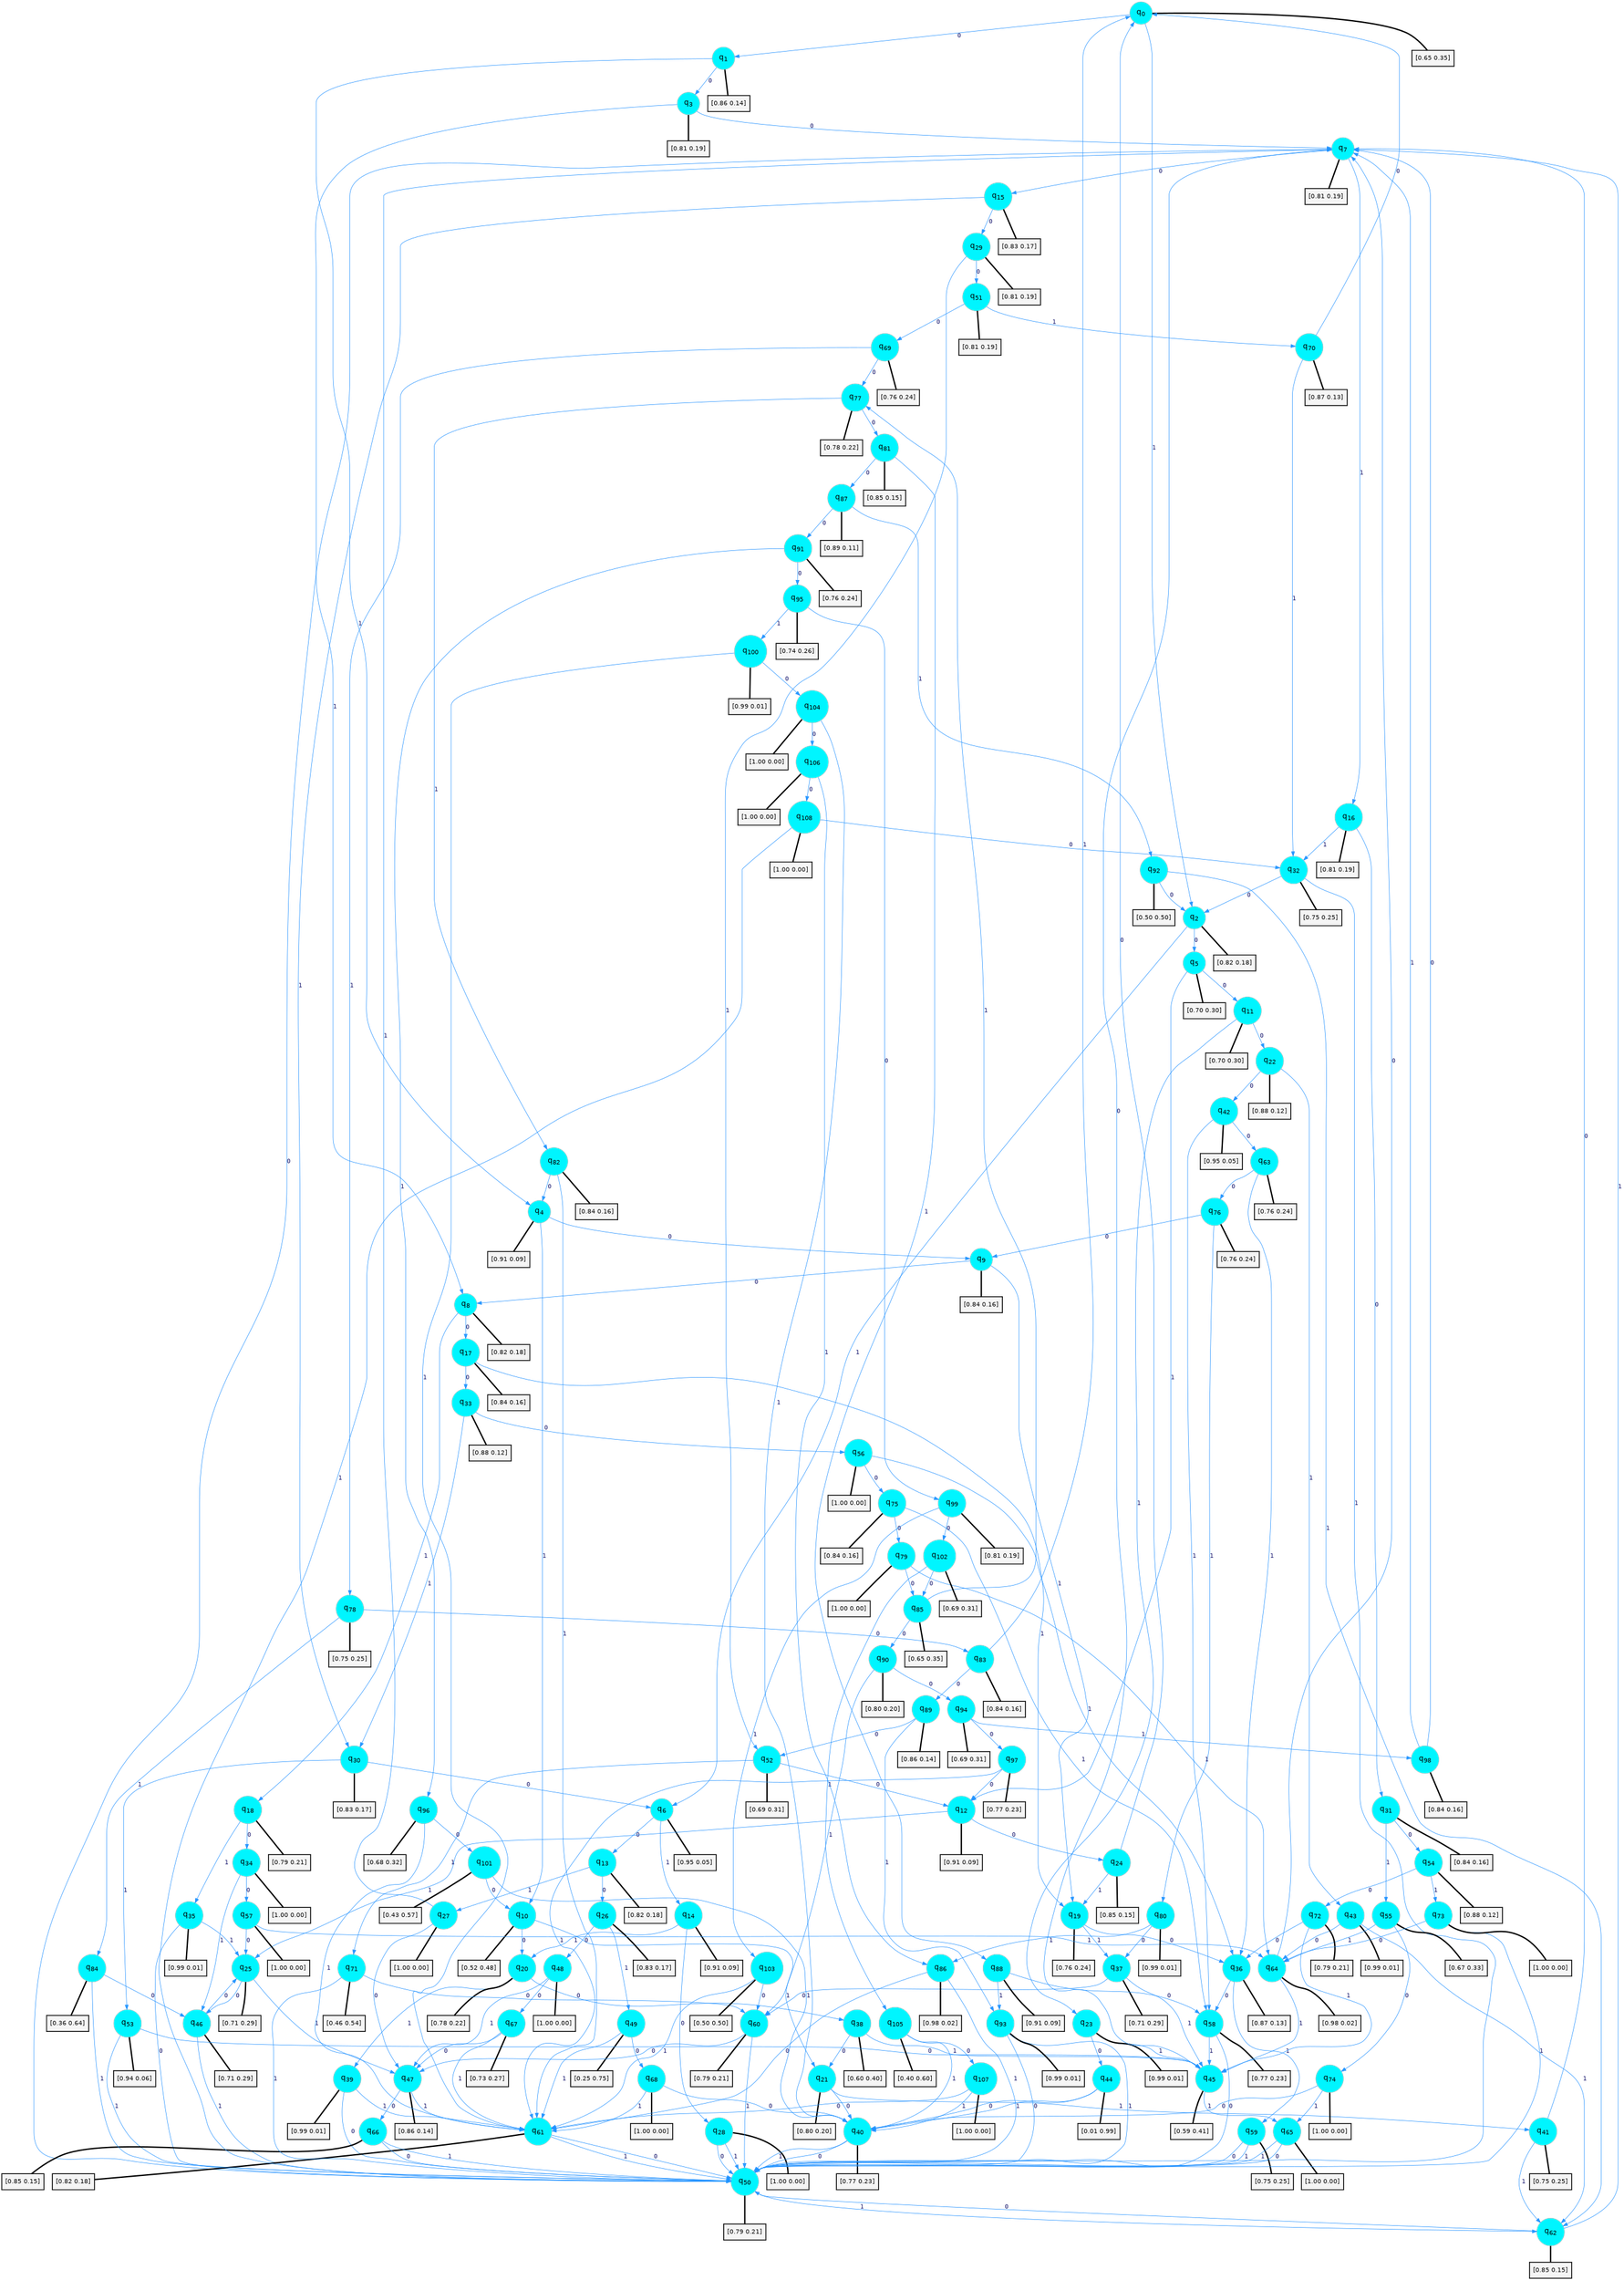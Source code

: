 digraph G {
graph [
bgcolor=transparent, dpi=300, rankdir=TD, size="40,25"];
node [
color=gray, fillcolor=turquoise1, fontcolor=black, fontname=Helvetica, fontsize=16, fontweight=bold, shape=circle, style=filled];
edge [
arrowsize=1, color=dodgerblue1, fontcolor=midnightblue, fontname=courier, fontweight=bold, penwidth=1, style=solid, weight=20];
0[label=<q<SUB>0</SUB>>];
1[label=<q<SUB>1</SUB>>];
2[label=<q<SUB>2</SUB>>];
3[label=<q<SUB>3</SUB>>];
4[label=<q<SUB>4</SUB>>];
5[label=<q<SUB>5</SUB>>];
6[label=<q<SUB>6</SUB>>];
7[label=<q<SUB>7</SUB>>];
8[label=<q<SUB>8</SUB>>];
9[label=<q<SUB>9</SUB>>];
10[label=<q<SUB>10</SUB>>];
11[label=<q<SUB>11</SUB>>];
12[label=<q<SUB>12</SUB>>];
13[label=<q<SUB>13</SUB>>];
14[label=<q<SUB>14</SUB>>];
15[label=<q<SUB>15</SUB>>];
16[label=<q<SUB>16</SUB>>];
17[label=<q<SUB>17</SUB>>];
18[label=<q<SUB>18</SUB>>];
19[label=<q<SUB>19</SUB>>];
20[label=<q<SUB>20</SUB>>];
21[label=<q<SUB>21</SUB>>];
22[label=<q<SUB>22</SUB>>];
23[label=<q<SUB>23</SUB>>];
24[label=<q<SUB>24</SUB>>];
25[label=<q<SUB>25</SUB>>];
26[label=<q<SUB>26</SUB>>];
27[label=<q<SUB>27</SUB>>];
28[label=<q<SUB>28</SUB>>];
29[label=<q<SUB>29</SUB>>];
30[label=<q<SUB>30</SUB>>];
31[label=<q<SUB>31</SUB>>];
32[label=<q<SUB>32</SUB>>];
33[label=<q<SUB>33</SUB>>];
34[label=<q<SUB>34</SUB>>];
35[label=<q<SUB>35</SUB>>];
36[label=<q<SUB>36</SUB>>];
37[label=<q<SUB>37</SUB>>];
38[label=<q<SUB>38</SUB>>];
39[label=<q<SUB>39</SUB>>];
40[label=<q<SUB>40</SUB>>];
41[label=<q<SUB>41</SUB>>];
42[label=<q<SUB>42</SUB>>];
43[label=<q<SUB>43</SUB>>];
44[label=<q<SUB>44</SUB>>];
45[label=<q<SUB>45</SUB>>];
46[label=<q<SUB>46</SUB>>];
47[label=<q<SUB>47</SUB>>];
48[label=<q<SUB>48</SUB>>];
49[label=<q<SUB>49</SUB>>];
50[label=<q<SUB>50</SUB>>];
51[label=<q<SUB>51</SUB>>];
52[label=<q<SUB>52</SUB>>];
53[label=<q<SUB>53</SUB>>];
54[label=<q<SUB>54</SUB>>];
55[label=<q<SUB>55</SUB>>];
56[label=<q<SUB>56</SUB>>];
57[label=<q<SUB>57</SUB>>];
58[label=<q<SUB>58</SUB>>];
59[label=<q<SUB>59</SUB>>];
60[label=<q<SUB>60</SUB>>];
61[label=<q<SUB>61</SUB>>];
62[label=<q<SUB>62</SUB>>];
63[label=<q<SUB>63</SUB>>];
64[label=<q<SUB>64</SUB>>];
65[label=<q<SUB>65</SUB>>];
66[label=<q<SUB>66</SUB>>];
67[label=<q<SUB>67</SUB>>];
68[label=<q<SUB>68</SUB>>];
69[label=<q<SUB>69</SUB>>];
70[label=<q<SUB>70</SUB>>];
71[label=<q<SUB>71</SUB>>];
72[label=<q<SUB>72</SUB>>];
73[label=<q<SUB>73</SUB>>];
74[label=<q<SUB>74</SUB>>];
75[label=<q<SUB>75</SUB>>];
76[label=<q<SUB>76</SUB>>];
77[label=<q<SUB>77</SUB>>];
78[label=<q<SUB>78</SUB>>];
79[label=<q<SUB>79</SUB>>];
80[label=<q<SUB>80</SUB>>];
81[label=<q<SUB>81</SUB>>];
82[label=<q<SUB>82</SUB>>];
83[label=<q<SUB>83</SUB>>];
84[label=<q<SUB>84</SUB>>];
85[label=<q<SUB>85</SUB>>];
86[label=<q<SUB>86</SUB>>];
87[label=<q<SUB>87</SUB>>];
88[label=<q<SUB>88</SUB>>];
89[label=<q<SUB>89</SUB>>];
90[label=<q<SUB>90</SUB>>];
91[label=<q<SUB>91</SUB>>];
92[label=<q<SUB>92</SUB>>];
93[label=<q<SUB>93</SUB>>];
94[label=<q<SUB>94</SUB>>];
95[label=<q<SUB>95</SUB>>];
96[label=<q<SUB>96</SUB>>];
97[label=<q<SUB>97</SUB>>];
98[label=<q<SUB>98</SUB>>];
99[label=<q<SUB>99</SUB>>];
100[label=<q<SUB>100</SUB>>];
101[label=<q<SUB>101</SUB>>];
102[label=<q<SUB>102</SUB>>];
103[label=<q<SUB>103</SUB>>];
104[label=<q<SUB>104</SUB>>];
105[label=<q<SUB>105</SUB>>];
106[label=<q<SUB>106</SUB>>];
107[label=<q<SUB>107</SUB>>];
108[label=<q<SUB>108</SUB>>];
109[label="[0.65 0.35]", shape=box,fontcolor=black, fontname=Helvetica, fontsize=14, penwidth=2, fillcolor=whitesmoke,color=black];
110[label="[0.86 0.14]", shape=box,fontcolor=black, fontname=Helvetica, fontsize=14, penwidth=2, fillcolor=whitesmoke,color=black];
111[label="[0.82 0.18]", shape=box,fontcolor=black, fontname=Helvetica, fontsize=14, penwidth=2, fillcolor=whitesmoke,color=black];
112[label="[0.81 0.19]", shape=box,fontcolor=black, fontname=Helvetica, fontsize=14, penwidth=2, fillcolor=whitesmoke,color=black];
113[label="[0.91 0.09]", shape=box,fontcolor=black, fontname=Helvetica, fontsize=14, penwidth=2, fillcolor=whitesmoke,color=black];
114[label="[0.70 0.30]", shape=box,fontcolor=black, fontname=Helvetica, fontsize=14, penwidth=2, fillcolor=whitesmoke,color=black];
115[label="[0.95 0.05]", shape=box,fontcolor=black, fontname=Helvetica, fontsize=14, penwidth=2, fillcolor=whitesmoke,color=black];
116[label="[0.81 0.19]", shape=box,fontcolor=black, fontname=Helvetica, fontsize=14, penwidth=2, fillcolor=whitesmoke,color=black];
117[label="[0.82 0.18]", shape=box,fontcolor=black, fontname=Helvetica, fontsize=14, penwidth=2, fillcolor=whitesmoke,color=black];
118[label="[0.84 0.16]", shape=box,fontcolor=black, fontname=Helvetica, fontsize=14, penwidth=2, fillcolor=whitesmoke,color=black];
119[label="[0.52 0.48]", shape=box,fontcolor=black, fontname=Helvetica, fontsize=14, penwidth=2, fillcolor=whitesmoke,color=black];
120[label="[0.70 0.30]", shape=box,fontcolor=black, fontname=Helvetica, fontsize=14, penwidth=2, fillcolor=whitesmoke,color=black];
121[label="[0.91 0.09]", shape=box,fontcolor=black, fontname=Helvetica, fontsize=14, penwidth=2, fillcolor=whitesmoke,color=black];
122[label="[0.82 0.18]", shape=box,fontcolor=black, fontname=Helvetica, fontsize=14, penwidth=2, fillcolor=whitesmoke,color=black];
123[label="[0.91 0.09]", shape=box,fontcolor=black, fontname=Helvetica, fontsize=14, penwidth=2, fillcolor=whitesmoke,color=black];
124[label="[0.83 0.17]", shape=box,fontcolor=black, fontname=Helvetica, fontsize=14, penwidth=2, fillcolor=whitesmoke,color=black];
125[label="[0.81 0.19]", shape=box,fontcolor=black, fontname=Helvetica, fontsize=14, penwidth=2, fillcolor=whitesmoke,color=black];
126[label="[0.84 0.16]", shape=box,fontcolor=black, fontname=Helvetica, fontsize=14, penwidth=2, fillcolor=whitesmoke,color=black];
127[label="[0.79 0.21]", shape=box,fontcolor=black, fontname=Helvetica, fontsize=14, penwidth=2, fillcolor=whitesmoke,color=black];
128[label="[0.76 0.24]", shape=box,fontcolor=black, fontname=Helvetica, fontsize=14, penwidth=2, fillcolor=whitesmoke,color=black];
129[label="[0.78 0.22]", shape=box,fontcolor=black, fontname=Helvetica, fontsize=14, penwidth=2, fillcolor=whitesmoke,color=black];
130[label="[0.80 0.20]", shape=box,fontcolor=black, fontname=Helvetica, fontsize=14, penwidth=2, fillcolor=whitesmoke,color=black];
131[label="[0.88 0.12]", shape=box,fontcolor=black, fontname=Helvetica, fontsize=14, penwidth=2, fillcolor=whitesmoke,color=black];
132[label="[0.99 0.01]", shape=box,fontcolor=black, fontname=Helvetica, fontsize=14, penwidth=2, fillcolor=whitesmoke,color=black];
133[label="[0.85 0.15]", shape=box,fontcolor=black, fontname=Helvetica, fontsize=14, penwidth=2, fillcolor=whitesmoke,color=black];
134[label="[0.71 0.29]", shape=box,fontcolor=black, fontname=Helvetica, fontsize=14, penwidth=2, fillcolor=whitesmoke,color=black];
135[label="[0.83 0.17]", shape=box,fontcolor=black, fontname=Helvetica, fontsize=14, penwidth=2, fillcolor=whitesmoke,color=black];
136[label="[1.00 0.00]", shape=box,fontcolor=black, fontname=Helvetica, fontsize=14, penwidth=2, fillcolor=whitesmoke,color=black];
137[label="[1.00 0.00]", shape=box,fontcolor=black, fontname=Helvetica, fontsize=14, penwidth=2, fillcolor=whitesmoke,color=black];
138[label="[0.81 0.19]", shape=box,fontcolor=black, fontname=Helvetica, fontsize=14, penwidth=2, fillcolor=whitesmoke,color=black];
139[label="[0.83 0.17]", shape=box,fontcolor=black, fontname=Helvetica, fontsize=14, penwidth=2, fillcolor=whitesmoke,color=black];
140[label="[0.84 0.16]", shape=box,fontcolor=black, fontname=Helvetica, fontsize=14, penwidth=2, fillcolor=whitesmoke,color=black];
141[label="[0.75 0.25]", shape=box,fontcolor=black, fontname=Helvetica, fontsize=14, penwidth=2, fillcolor=whitesmoke,color=black];
142[label="[0.88 0.12]", shape=box,fontcolor=black, fontname=Helvetica, fontsize=14, penwidth=2, fillcolor=whitesmoke,color=black];
143[label="[1.00 0.00]", shape=box,fontcolor=black, fontname=Helvetica, fontsize=14, penwidth=2, fillcolor=whitesmoke,color=black];
144[label="[0.99 0.01]", shape=box,fontcolor=black, fontname=Helvetica, fontsize=14, penwidth=2, fillcolor=whitesmoke,color=black];
145[label="[0.87 0.13]", shape=box,fontcolor=black, fontname=Helvetica, fontsize=14, penwidth=2, fillcolor=whitesmoke,color=black];
146[label="[0.71 0.29]", shape=box,fontcolor=black, fontname=Helvetica, fontsize=14, penwidth=2, fillcolor=whitesmoke,color=black];
147[label="[0.60 0.40]", shape=box,fontcolor=black, fontname=Helvetica, fontsize=14, penwidth=2, fillcolor=whitesmoke,color=black];
148[label="[0.99 0.01]", shape=box,fontcolor=black, fontname=Helvetica, fontsize=14, penwidth=2, fillcolor=whitesmoke,color=black];
149[label="[0.77 0.23]", shape=box,fontcolor=black, fontname=Helvetica, fontsize=14, penwidth=2, fillcolor=whitesmoke,color=black];
150[label="[0.75 0.25]", shape=box,fontcolor=black, fontname=Helvetica, fontsize=14, penwidth=2, fillcolor=whitesmoke,color=black];
151[label="[0.95 0.05]", shape=box,fontcolor=black, fontname=Helvetica, fontsize=14, penwidth=2, fillcolor=whitesmoke,color=black];
152[label="[0.99 0.01]", shape=box,fontcolor=black, fontname=Helvetica, fontsize=14, penwidth=2, fillcolor=whitesmoke,color=black];
153[label="[0.01 0.99]", shape=box,fontcolor=black, fontname=Helvetica, fontsize=14, penwidth=2, fillcolor=whitesmoke,color=black];
154[label="[0.59 0.41]", shape=box,fontcolor=black, fontname=Helvetica, fontsize=14, penwidth=2, fillcolor=whitesmoke,color=black];
155[label="[0.71 0.29]", shape=box,fontcolor=black, fontname=Helvetica, fontsize=14, penwidth=2, fillcolor=whitesmoke,color=black];
156[label="[0.86 0.14]", shape=box,fontcolor=black, fontname=Helvetica, fontsize=14, penwidth=2, fillcolor=whitesmoke,color=black];
157[label="[1.00 0.00]", shape=box,fontcolor=black, fontname=Helvetica, fontsize=14, penwidth=2, fillcolor=whitesmoke,color=black];
158[label="[0.25 0.75]", shape=box,fontcolor=black, fontname=Helvetica, fontsize=14, penwidth=2, fillcolor=whitesmoke,color=black];
159[label="[0.79 0.21]", shape=box,fontcolor=black, fontname=Helvetica, fontsize=14, penwidth=2, fillcolor=whitesmoke,color=black];
160[label="[0.81 0.19]", shape=box,fontcolor=black, fontname=Helvetica, fontsize=14, penwidth=2, fillcolor=whitesmoke,color=black];
161[label="[0.69 0.31]", shape=box,fontcolor=black, fontname=Helvetica, fontsize=14, penwidth=2, fillcolor=whitesmoke,color=black];
162[label="[0.94 0.06]", shape=box,fontcolor=black, fontname=Helvetica, fontsize=14, penwidth=2, fillcolor=whitesmoke,color=black];
163[label="[0.88 0.12]", shape=box,fontcolor=black, fontname=Helvetica, fontsize=14, penwidth=2, fillcolor=whitesmoke,color=black];
164[label="[0.67 0.33]", shape=box,fontcolor=black, fontname=Helvetica, fontsize=14, penwidth=2, fillcolor=whitesmoke,color=black];
165[label="[1.00 0.00]", shape=box,fontcolor=black, fontname=Helvetica, fontsize=14, penwidth=2, fillcolor=whitesmoke,color=black];
166[label="[1.00 0.00]", shape=box,fontcolor=black, fontname=Helvetica, fontsize=14, penwidth=2, fillcolor=whitesmoke,color=black];
167[label="[0.77 0.23]", shape=box,fontcolor=black, fontname=Helvetica, fontsize=14, penwidth=2, fillcolor=whitesmoke,color=black];
168[label="[0.75 0.25]", shape=box,fontcolor=black, fontname=Helvetica, fontsize=14, penwidth=2, fillcolor=whitesmoke,color=black];
169[label="[0.79 0.21]", shape=box,fontcolor=black, fontname=Helvetica, fontsize=14, penwidth=2, fillcolor=whitesmoke,color=black];
170[label="[0.82 0.18]", shape=box,fontcolor=black, fontname=Helvetica, fontsize=14, penwidth=2, fillcolor=whitesmoke,color=black];
171[label="[0.85 0.15]", shape=box,fontcolor=black, fontname=Helvetica, fontsize=14, penwidth=2, fillcolor=whitesmoke,color=black];
172[label="[0.76 0.24]", shape=box,fontcolor=black, fontname=Helvetica, fontsize=14, penwidth=2, fillcolor=whitesmoke,color=black];
173[label="[0.98 0.02]", shape=box,fontcolor=black, fontname=Helvetica, fontsize=14, penwidth=2, fillcolor=whitesmoke,color=black];
174[label="[1.00 0.00]", shape=box,fontcolor=black, fontname=Helvetica, fontsize=14, penwidth=2, fillcolor=whitesmoke,color=black];
175[label="[0.85 0.15]", shape=box,fontcolor=black, fontname=Helvetica, fontsize=14, penwidth=2, fillcolor=whitesmoke,color=black];
176[label="[0.73 0.27]", shape=box,fontcolor=black, fontname=Helvetica, fontsize=14, penwidth=2, fillcolor=whitesmoke,color=black];
177[label="[1.00 0.00]", shape=box,fontcolor=black, fontname=Helvetica, fontsize=14, penwidth=2, fillcolor=whitesmoke,color=black];
178[label="[0.76 0.24]", shape=box,fontcolor=black, fontname=Helvetica, fontsize=14, penwidth=2, fillcolor=whitesmoke,color=black];
179[label="[0.87 0.13]", shape=box,fontcolor=black, fontname=Helvetica, fontsize=14, penwidth=2, fillcolor=whitesmoke,color=black];
180[label="[0.46 0.54]", shape=box,fontcolor=black, fontname=Helvetica, fontsize=14, penwidth=2, fillcolor=whitesmoke,color=black];
181[label="[0.79 0.21]", shape=box,fontcolor=black, fontname=Helvetica, fontsize=14, penwidth=2, fillcolor=whitesmoke,color=black];
182[label="[1.00 0.00]", shape=box,fontcolor=black, fontname=Helvetica, fontsize=14, penwidth=2, fillcolor=whitesmoke,color=black];
183[label="[1.00 0.00]", shape=box,fontcolor=black, fontname=Helvetica, fontsize=14, penwidth=2, fillcolor=whitesmoke,color=black];
184[label="[0.84 0.16]", shape=box,fontcolor=black, fontname=Helvetica, fontsize=14, penwidth=2, fillcolor=whitesmoke,color=black];
185[label="[0.76 0.24]", shape=box,fontcolor=black, fontname=Helvetica, fontsize=14, penwidth=2, fillcolor=whitesmoke,color=black];
186[label="[0.78 0.22]", shape=box,fontcolor=black, fontname=Helvetica, fontsize=14, penwidth=2, fillcolor=whitesmoke,color=black];
187[label="[0.75 0.25]", shape=box,fontcolor=black, fontname=Helvetica, fontsize=14, penwidth=2, fillcolor=whitesmoke,color=black];
188[label="[1.00 0.00]", shape=box,fontcolor=black, fontname=Helvetica, fontsize=14, penwidth=2, fillcolor=whitesmoke,color=black];
189[label="[0.99 0.01]", shape=box,fontcolor=black, fontname=Helvetica, fontsize=14, penwidth=2, fillcolor=whitesmoke,color=black];
190[label="[0.85 0.15]", shape=box,fontcolor=black, fontname=Helvetica, fontsize=14, penwidth=2, fillcolor=whitesmoke,color=black];
191[label="[0.84 0.16]", shape=box,fontcolor=black, fontname=Helvetica, fontsize=14, penwidth=2, fillcolor=whitesmoke,color=black];
192[label="[0.84 0.16]", shape=box,fontcolor=black, fontname=Helvetica, fontsize=14, penwidth=2, fillcolor=whitesmoke,color=black];
193[label="[0.36 0.64]", shape=box,fontcolor=black, fontname=Helvetica, fontsize=14, penwidth=2, fillcolor=whitesmoke,color=black];
194[label="[0.65 0.35]", shape=box,fontcolor=black, fontname=Helvetica, fontsize=14, penwidth=2, fillcolor=whitesmoke,color=black];
195[label="[0.98 0.02]", shape=box,fontcolor=black, fontname=Helvetica, fontsize=14, penwidth=2, fillcolor=whitesmoke,color=black];
196[label="[0.89 0.11]", shape=box,fontcolor=black, fontname=Helvetica, fontsize=14, penwidth=2, fillcolor=whitesmoke,color=black];
197[label="[0.91 0.09]", shape=box,fontcolor=black, fontname=Helvetica, fontsize=14, penwidth=2, fillcolor=whitesmoke,color=black];
198[label="[0.86 0.14]", shape=box,fontcolor=black, fontname=Helvetica, fontsize=14, penwidth=2, fillcolor=whitesmoke,color=black];
199[label="[0.80 0.20]", shape=box,fontcolor=black, fontname=Helvetica, fontsize=14, penwidth=2, fillcolor=whitesmoke,color=black];
200[label="[0.76 0.24]", shape=box,fontcolor=black, fontname=Helvetica, fontsize=14, penwidth=2, fillcolor=whitesmoke,color=black];
201[label="[0.50 0.50]", shape=box,fontcolor=black, fontname=Helvetica, fontsize=14, penwidth=2, fillcolor=whitesmoke,color=black];
202[label="[0.99 0.01]", shape=box,fontcolor=black, fontname=Helvetica, fontsize=14, penwidth=2, fillcolor=whitesmoke,color=black];
203[label="[0.69 0.31]", shape=box,fontcolor=black, fontname=Helvetica, fontsize=14, penwidth=2, fillcolor=whitesmoke,color=black];
204[label="[0.74 0.26]", shape=box,fontcolor=black, fontname=Helvetica, fontsize=14, penwidth=2, fillcolor=whitesmoke,color=black];
205[label="[0.68 0.32]", shape=box,fontcolor=black, fontname=Helvetica, fontsize=14, penwidth=2, fillcolor=whitesmoke,color=black];
206[label="[0.77 0.23]", shape=box,fontcolor=black, fontname=Helvetica, fontsize=14, penwidth=2, fillcolor=whitesmoke,color=black];
207[label="[0.84 0.16]", shape=box,fontcolor=black, fontname=Helvetica, fontsize=14, penwidth=2, fillcolor=whitesmoke,color=black];
208[label="[0.81 0.19]", shape=box,fontcolor=black, fontname=Helvetica, fontsize=14, penwidth=2, fillcolor=whitesmoke,color=black];
209[label="[0.99 0.01]", shape=box,fontcolor=black, fontname=Helvetica, fontsize=14, penwidth=2, fillcolor=whitesmoke,color=black];
210[label="[0.43 0.57]", shape=box,fontcolor=black, fontname=Helvetica, fontsize=14, penwidth=2, fillcolor=whitesmoke,color=black];
211[label="[0.69 0.31]", shape=box,fontcolor=black, fontname=Helvetica, fontsize=14, penwidth=2, fillcolor=whitesmoke,color=black];
212[label="[0.50 0.50]", shape=box,fontcolor=black, fontname=Helvetica, fontsize=14, penwidth=2, fillcolor=whitesmoke,color=black];
213[label="[1.00 0.00]", shape=box,fontcolor=black, fontname=Helvetica, fontsize=14, penwidth=2, fillcolor=whitesmoke,color=black];
214[label="[0.40 0.60]", shape=box,fontcolor=black, fontname=Helvetica, fontsize=14, penwidth=2, fillcolor=whitesmoke,color=black];
215[label="[1.00 0.00]", shape=box,fontcolor=black, fontname=Helvetica, fontsize=14, penwidth=2, fillcolor=whitesmoke,color=black];
216[label="[1.00 0.00]", shape=box,fontcolor=black, fontname=Helvetica, fontsize=14, penwidth=2, fillcolor=whitesmoke,color=black];
217[label="[1.00 0.00]", shape=box,fontcolor=black, fontname=Helvetica, fontsize=14, penwidth=2, fillcolor=whitesmoke,color=black];
0->1 [label=0];
0->2 [label=1];
0->109 [arrowhead=none, penwidth=3,color=black];
1->3 [label=0];
1->4 [label=1];
1->110 [arrowhead=none, penwidth=3,color=black];
2->5 [label=0];
2->6 [label=1];
2->111 [arrowhead=none, penwidth=3,color=black];
3->7 [label=0];
3->8 [label=1];
3->112 [arrowhead=none, penwidth=3,color=black];
4->9 [label=0];
4->10 [label=1];
4->113 [arrowhead=none, penwidth=3,color=black];
5->11 [label=0];
5->12 [label=1];
5->114 [arrowhead=none, penwidth=3,color=black];
6->13 [label=0];
6->14 [label=1];
6->115 [arrowhead=none, penwidth=3,color=black];
7->15 [label=0];
7->16 [label=1];
7->116 [arrowhead=none, penwidth=3,color=black];
8->17 [label=0];
8->18 [label=1];
8->117 [arrowhead=none, penwidth=3,color=black];
9->8 [label=0];
9->19 [label=1];
9->118 [arrowhead=none, penwidth=3,color=black];
10->20 [label=0];
10->21 [label=1];
10->119 [arrowhead=none, penwidth=3,color=black];
11->22 [label=0];
11->23 [label=1];
11->120 [arrowhead=none, penwidth=3,color=black];
12->24 [label=0];
12->25 [label=1];
12->121 [arrowhead=none, penwidth=3,color=black];
13->26 [label=0];
13->27 [label=1];
13->122 [arrowhead=none, penwidth=3,color=black];
14->28 [label=0];
14->20 [label=1];
14->123 [arrowhead=none, penwidth=3,color=black];
15->29 [label=0];
15->30 [label=1];
15->124 [arrowhead=none, penwidth=3,color=black];
16->31 [label=0];
16->32 [label=1];
16->125 [arrowhead=none, penwidth=3,color=black];
17->33 [label=0];
17->19 [label=1];
17->126 [arrowhead=none, penwidth=3,color=black];
18->34 [label=0];
18->35 [label=1];
18->127 [arrowhead=none, penwidth=3,color=black];
19->36 [label=0];
19->37 [label=1];
19->128 [arrowhead=none, penwidth=3,color=black];
20->38 [label=0];
20->39 [label=1];
20->129 [arrowhead=none, penwidth=3,color=black];
21->40 [label=0];
21->41 [label=1];
21->130 [arrowhead=none, penwidth=3,color=black];
22->42 [label=0];
22->43 [label=1];
22->131 [arrowhead=none, penwidth=3,color=black];
23->44 [label=0];
23->45 [label=1];
23->132 [arrowhead=none, penwidth=3,color=black];
24->0 [label=0];
24->19 [label=1];
24->133 [arrowhead=none, penwidth=3,color=black];
25->46 [label=0];
25->47 [label=1];
25->134 [arrowhead=none, penwidth=3,color=black];
26->48 [label=0];
26->49 [label=1];
26->135 [arrowhead=none, penwidth=3,color=black];
27->47 [label=0];
27->7 [label=1];
27->136 [arrowhead=none, penwidth=3,color=black];
28->50 [label=0];
28->50 [label=1];
28->137 [arrowhead=none, penwidth=3,color=black];
29->51 [label=0];
29->52 [label=1];
29->138 [arrowhead=none, penwidth=3,color=black];
30->6 [label=0];
30->53 [label=1];
30->139 [arrowhead=none, penwidth=3,color=black];
31->54 [label=0];
31->55 [label=1];
31->140 [arrowhead=none, penwidth=3,color=black];
32->2 [label=0];
32->50 [label=1];
32->141 [arrowhead=none, penwidth=3,color=black];
33->56 [label=0];
33->30 [label=1];
33->142 [arrowhead=none, penwidth=3,color=black];
34->57 [label=0];
34->46 [label=1];
34->143 [arrowhead=none, penwidth=3,color=black];
35->50 [label=0];
35->25 [label=1];
35->144 [arrowhead=none, penwidth=3,color=black];
36->58 [label=0];
36->59 [label=1];
36->145 [arrowhead=none, penwidth=3,color=black];
37->60 [label=0];
37->45 [label=1];
37->146 [arrowhead=none, penwidth=3,color=black];
38->21 [label=0];
38->45 [label=1];
38->147 [arrowhead=none, penwidth=3,color=black];
39->50 [label=0];
39->61 [label=1];
39->148 [arrowhead=none, penwidth=3,color=black];
40->50 [label=0];
40->50 [label=1];
40->149 [arrowhead=none, penwidth=3,color=black];
41->7 [label=0];
41->62 [label=1];
41->150 [arrowhead=none, penwidth=3,color=black];
42->63 [label=0];
42->58 [label=1];
42->151 [arrowhead=none, penwidth=3,color=black];
43->64 [label=0];
43->62 [label=1];
43->152 [arrowhead=none, penwidth=3,color=black];
44->40 [label=0];
44->40 [label=1];
44->153 [arrowhead=none, penwidth=3,color=black];
45->7 [label=0];
45->65 [label=1];
45->154 [arrowhead=none, penwidth=3,color=black];
46->25 [label=0];
46->50 [label=1];
46->155 [arrowhead=none, penwidth=3,color=black];
47->66 [label=0];
47->61 [label=1];
47->156 [arrowhead=none, penwidth=3,color=black];
48->67 [label=0];
48->47 [label=1];
48->157 [arrowhead=none, penwidth=3,color=black];
49->68 [label=0];
49->61 [label=1];
49->158 [arrowhead=none, penwidth=3,color=black];
50->7 [label=0];
50->62 [label=1];
50->159 [arrowhead=none, penwidth=3,color=black];
51->69 [label=0];
51->70 [label=1];
51->160 [arrowhead=none, penwidth=3,color=black];
52->12 [label=0];
52->71 [label=1];
52->161 [arrowhead=none, penwidth=3,color=black];
53->45 [label=0];
53->50 [label=1];
53->162 [arrowhead=none, penwidth=3,color=black];
54->72 [label=0];
54->73 [label=1];
54->163 [arrowhead=none, penwidth=3,color=black];
55->74 [label=0];
55->64 [label=1];
55->164 [arrowhead=none, penwidth=3,color=black];
56->75 [label=0];
56->36 [label=1];
56->165 [arrowhead=none, penwidth=3,color=black];
57->25 [label=0];
57->64 [label=1];
57->166 [arrowhead=none, penwidth=3,color=black];
58->50 [label=0];
58->45 [label=1];
58->167 [arrowhead=none, penwidth=3,color=black];
59->50 [label=0];
59->50 [label=1];
59->168 [arrowhead=none, penwidth=3,color=black];
60->47 [label=0];
60->50 [label=1];
60->169 [arrowhead=none, penwidth=3,color=black];
61->50 [label=0];
61->50 [label=1];
61->170 [arrowhead=none, penwidth=3,color=black];
62->50 [label=0];
62->7 [label=1];
62->171 [arrowhead=none, penwidth=3,color=black];
63->76 [label=0];
63->36 [label=1];
63->172 [arrowhead=none, penwidth=3,color=black];
64->7 [label=0];
64->45 [label=1];
64->173 [arrowhead=none, penwidth=3,color=black];
65->50 [label=0];
65->50 [label=1];
65->174 [arrowhead=none, penwidth=3,color=black];
66->50 [label=0];
66->50 [label=1];
66->175 [arrowhead=none, penwidth=3,color=black];
67->47 [label=0];
67->61 [label=1];
67->176 [arrowhead=none, penwidth=3,color=black];
68->40 [label=0];
68->61 [label=1];
68->177 [arrowhead=none, penwidth=3,color=black];
69->77 [label=0];
69->78 [label=1];
69->178 [arrowhead=none, penwidth=3,color=black];
70->0 [label=0];
70->32 [label=1];
70->179 [arrowhead=none, penwidth=3,color=black];
71->60 [label=0];
71->50 [label=1];
71->180 [arrowhead=none, penwidth=3,color=black];
72->36 [label=0];
72->45 [label=1];
72->181 [arrowhead=none, penwidth=3,color=black];
73->64 [label=0];
73->50 [label=1];
73->182 [arrowhead=none, penwidth=3,color=black];
74->40 [label=0];
74->65 [label=1];
74->183 [arrowhead=none, penwidth=3,color=black];
75->79 [label=0];
75->58 [label=1];
75->184 [arrowhead=none, penwidth=3,color=black];
76->9 [label=0];
76->80 [label=1];
76->185 [arrowhead=none, penwidth=3,color=black];
77->81 [label=0];
77->82 [label=1];
77->186 [arrowhead=none, penwidth=3,color=black];
78->83 [label=0];
78->84 [label=1];
78->187 [arrowhead=none, penwidth=3,color=black];
79->85 [label=0];
79->64 [label=1];
79->188 [arrowhead=none, penwidth=3,color=black];
80->37 [label=0];
80->86 [label=1];
80->189 [arrowhead=none, penwidth=3,color=black];
81->87 [label=0];
81->88 [label=1];
81->190 [arrowhead=none, penwidth=3,color=black];
82->4 [label=0];
82->61 [label=1];
82->191 [arrowhead=none, penwidth=3,color=black];
83->89 [label=0];
83->0 [label=1];
83->192 [arrowhead=none, penwidth=3,color=black];
84->46 [label=0];
84->50 [label=1];
84->193 [arrowhead=none, penwidth=3,color=black];
85->90 [label=0];
85->77 [label=1];
85->194 [arrowhead=none, penwidth=3,color=black];
86->61 [label=0];
86->50 [label=1];
86->195 [arrowhead=none, penwidth=3,color=black];
87->91 [label=0];
87->92 [label=1];
87->196 [arrowhead=none, penwidth=3,color=black];
88->58 [label=0];
88->93 [label=1];
88->197 [arrowhead=none, penwidth=3,color=black];
89->52 [label=0];
89->93 [label=1];
89->198 [arrowhead=none, penwidth=3,color=black];
90->94 [label=0];
90->60 [label=1];
90->199 [arrowhead=none, penwidth=3,color=black];
91->95 [label=0];
91->96 [label=1];
91->200 [arrowhead=none, penwidth=3,color=black];
92->2 [label=0];
92->62 [label=1];
92->201 [arrowhead=none, penwidth=3,color=black];
93->50 [label=0];
93->50 [label=1];
93->202 [arrowhead=none, penwidth=3,color=black];
94->97 [label=0];
94->98 [label=1];
94->203 [arrowhead=none, penwidth=3,color=black];
95->99 [label=0];
95->100 [label=1];
95->204 [arrowhead=none, penwidth=3,color=black];
96->101 [label=0];
96->61 [label=1];
96->205 [arrowhead=none, penwidth=3,color=black];
97->12 [label=0];
97->61 [label=1];
97->206 [arrowhead=none, penwidth=3,color=black];
98->7 [label=0];
98->7 [label=1];
98->207 [arrowhead=none, penwidth=3,color=black];
99->102 [label=0];
99->103 [label=1];
99->208 [arrowhead=none, penwidth=3,color=black];
100->104 [label=0];
100->61 [label=1];
100->209 [arrowhead=none, penwidth=3,color=black];
101->10 [label=0];
101->40 [label=1];
101->210 [arrowhead=none, penwidth=3,color=black];
102->85 [label=0];
102->105 [label=1];
102->211 [arrowhead=none, penwidth=3,color=black];
103->60 [label=0];
103->61 [label=1];
103->212 [arrowhead=none, penwidth=3,color=black];
104->106 [label=0];
104->40 [label=1];
104->213 [arrowhead=none, penwidth=3,color=black];
105->107 [label=0];
105->40 [label=1];
105->214 [arrowhead=none, penwidth=3,color=black];
106->108 [label=0];
106->86 [label=1];
106->215 [arrowhead=none, penwidth=3,color=black];
107->61 [label=0];
107->40 [label=1];
107->216 [arrowhead=none, penwidth=3,color=black];
108->32 [label=0];
108->50 [label=1];
108->217 [arrowhead=none, penwidth=3,color=black];
}
